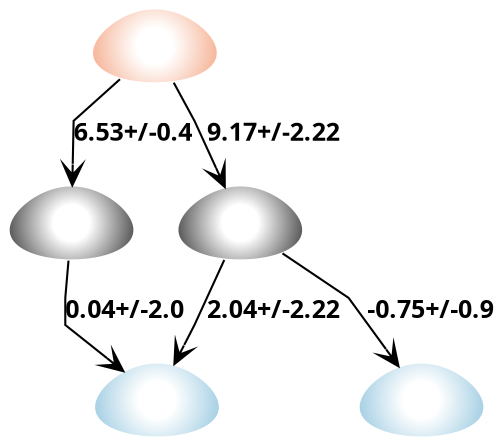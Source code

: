 strict digraph G {
	graph [bb="0,0,262.74,206",
		fontname="sans bold",
		splines=polyline
	];
	node [label="\N"];
	subgraph subgraph_0 {
		graph [label="Neutral charge",
			style=""
		];
		SM19_micro002		 [charge=0,
			color="#ffffff:#333333",
			fontcolor=black,
			fontname="sans bold",
			fontsize=12,
			height=0.5,
			image="Images\Microstates\SM19_micro002.svg",
			label="",
			labelloc=b,
			penwidth=1,
			pos="28.743,103",
			shape=egg,
			style=radial,
			width=0.79843];
		SM19_micro007		 [charge=0,
			color="#ffffff:#333333",
			fontcolor=black,
			fontname="sans bold",
			fontsize=12,
			height=0.5,
			image="Images\Microstates\SM19_micro007.svg",
			label="",
			labelloc=b,
			penwidth=1,
			pos="118.74,103",
			shape=egg,
			style=radial,
			width=0.79843];
	}
	subgraph "subgraph_-1" {
		graph [label="-1 charge",
			style=""
		];
		SM19_micro012		 [charge=-1,
			color="#ffffff:#f4a582",
			fontcolor=black,
			fontname="sans bold",
			fontsize=12,
			height=0.5,
			image="Images\Microstates\SM19_micro012.svg",
			label="",
			labelloc=b,
			penwidth=1,
			pos="73.743,188",
			shape=egg,
			style=radial,
			width=0.79843];
	}
	subgraph subgraph_1 {
		graph [label="+1 charge",
			style=""
		];
		SM19_micro006		 [charge=1,
			color="#ffffff:#92c5de",
			fontcolor=black,
			fontname="sans bold",
			fontsize=12,
			height=0.5,
			image="Images\Microstates\SM19_micro006.svg",
			label="",
			labelloc=b,
			penwidth=1,
			pos="73.743,18",
			shape=egg,
			style=radial,
			width=0.79843];
		SM19_micro019		 [charge=1,
			color="#ffffff:#92c5de",
			fontcolor=black,
			fontname="sans bold",
			fontsize=12,
			height=0.5,
			image="Images\Microstates\SM19_micro019.svg",
			label="",
			labelloc=b,
			penwidth=1,
			pos="216.74,18",
			shape=egg,
			style=radial,
			width=0.79843];
	}
	SM19_micro002 -> SM19_micro006	 [SEM=2.0,
		arrowhead=vee,
		fontname="sans bold",
		fontsize=12,
		label="0.04+/-2.0",
		lp="63.243,60.5",
		pKa=0.04,
		pos="e,57.858,31.636 29.099,84.942 29.386,71.145 29.743,54 29.743,54 29.743,54 39.594,46.165 49.973,37.909",
		splines=polyline];
	SM19_micro007 -> SM19_micro006	 [SEM=2.22,
		arrowhead=vee,
		fontname="sans bold",
		fontsize=12,
		label="2.04+/-2.22",
		lp="139.24,60.5",
		pKa=2.04,
		pos="e,83.899,34.453 111.05,85.212 104.7,71.37 96.743,54 96.743,54 96.743,54 93.584,49.193 89.608,43.142",
		splines=polyline];
	SM19_micro007 -> SM19_micro019	 [SEM=0.9,
		arrowhead=vee,
		fontname="sans bold",
		fontsize=12,
		label="-0.75+/-0.9",
		lp="226.24,60.5",
		pKa=-0.75,
		pos="e,205.55,33.924 140.78,89.562 158.6,79.502 180.74,67 180.74,67 180.74,67 190.14,54.467 199.34,42.209",
		splines=polyline];
	SM19_micro012 -> SM19_micro002	 [SEM=0.4,
		arrowhead=vee,
		fontname="sans bold",
		fontsize=12,
		label="6.53+/-0.4",
		lp="63.243,145.5",
		pKa=6.53,
		pos="e,29.099,121.06 55.847,172.76 43.665,163.07 29.743,152 29.743,152 29.743,152 29.538,142.15 29.314,131.38",
		splines=polyline];
	SM19_micro012 -> SM19_micro007	 [SEM=2.22,
		arrowhead=vee,
		fontname="sans bold",
		fontsize=12,
		label="9.17+/-2.22",
		lp="139.24,145.5",
		pKa=9.17,
		pos="e,111.3,120.25 84.435,170.73 90.442,161.59 96.743,152 96.743,152 96.743,152 101.83,140.9 107.11,129.38",
		splines=polyline];
}
